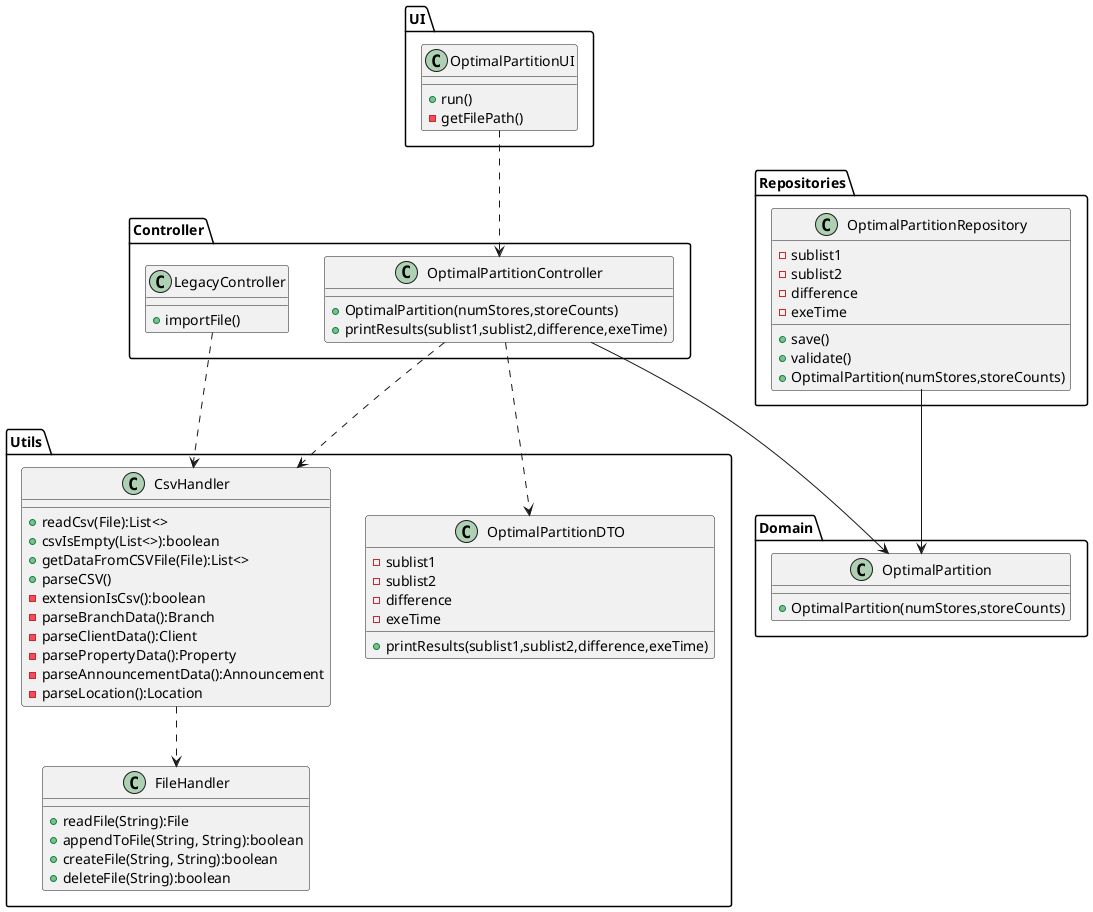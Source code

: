 @startuml
'https://plantuml.com/class-diagram
skinparam shadowing false
allowmixing

package UI {
    class OptimalPartitionUI{
        +run()
        -getFilePath()
    }
}

package Controller {
    class LegacyController{
        +importFile()
    }

     class OptimalPartitionController{
       +OptimalPartition(numStores,storeCounts)
       +printResults(sublist1,sublist2,difference,exeTime)

        }
}

package Utils{
    class CsvHandler{
        +readCsv(File):List<>
        +csvIsEmpty(List<>):boolean
        +getDataFromCSVFile(File):List<>
        +parseCSV()
        -extensionIsCsv():boolean
        -parseBranchData():Branch
        -parseClientData():Client
        -parsePropertyData():Property
        -parseAnnouncementData():Announcement
        -parseLocation():Location
    }

    class FileHandler{
    +readFile(String):File
    +appendToFile(String, String):boolean
    +createFile(String, String):boolean
    +deleteFile(String):boolean

    }

    class OptimalPartitionDTO{
    +printResults(sublist1,sublist2,difference,exeTime)
    -sublist1
    -sublist2
    -difference
    -exeTime
    }


}

package Repositories {

class OptimalPartitionRepository{
+save()
+validate()
+OptimalPartition(numStores,storeCounts)
-sublist1
-sublist2
-difference
-exeTime

}
}


package Domain{
    class OptimalPartition{
    +OptimalPartition(numStores,storeCounts)
    }


}


OptimalPartitionUI -[dashed]-> OptimalPartitionController

LegacyController -[dashed]-> CsvHandler

OptimalPartitionController --> OptimalPartition
OptimalPartitionController -[dashed]-> OptimalPartitionDTO
OptimalPartitionController -[dashed]-> CsvHandler

CsvHandler -[dashed]-> FileHandler

OptimalPartitionRepository --> OptimalPartition



@enduml